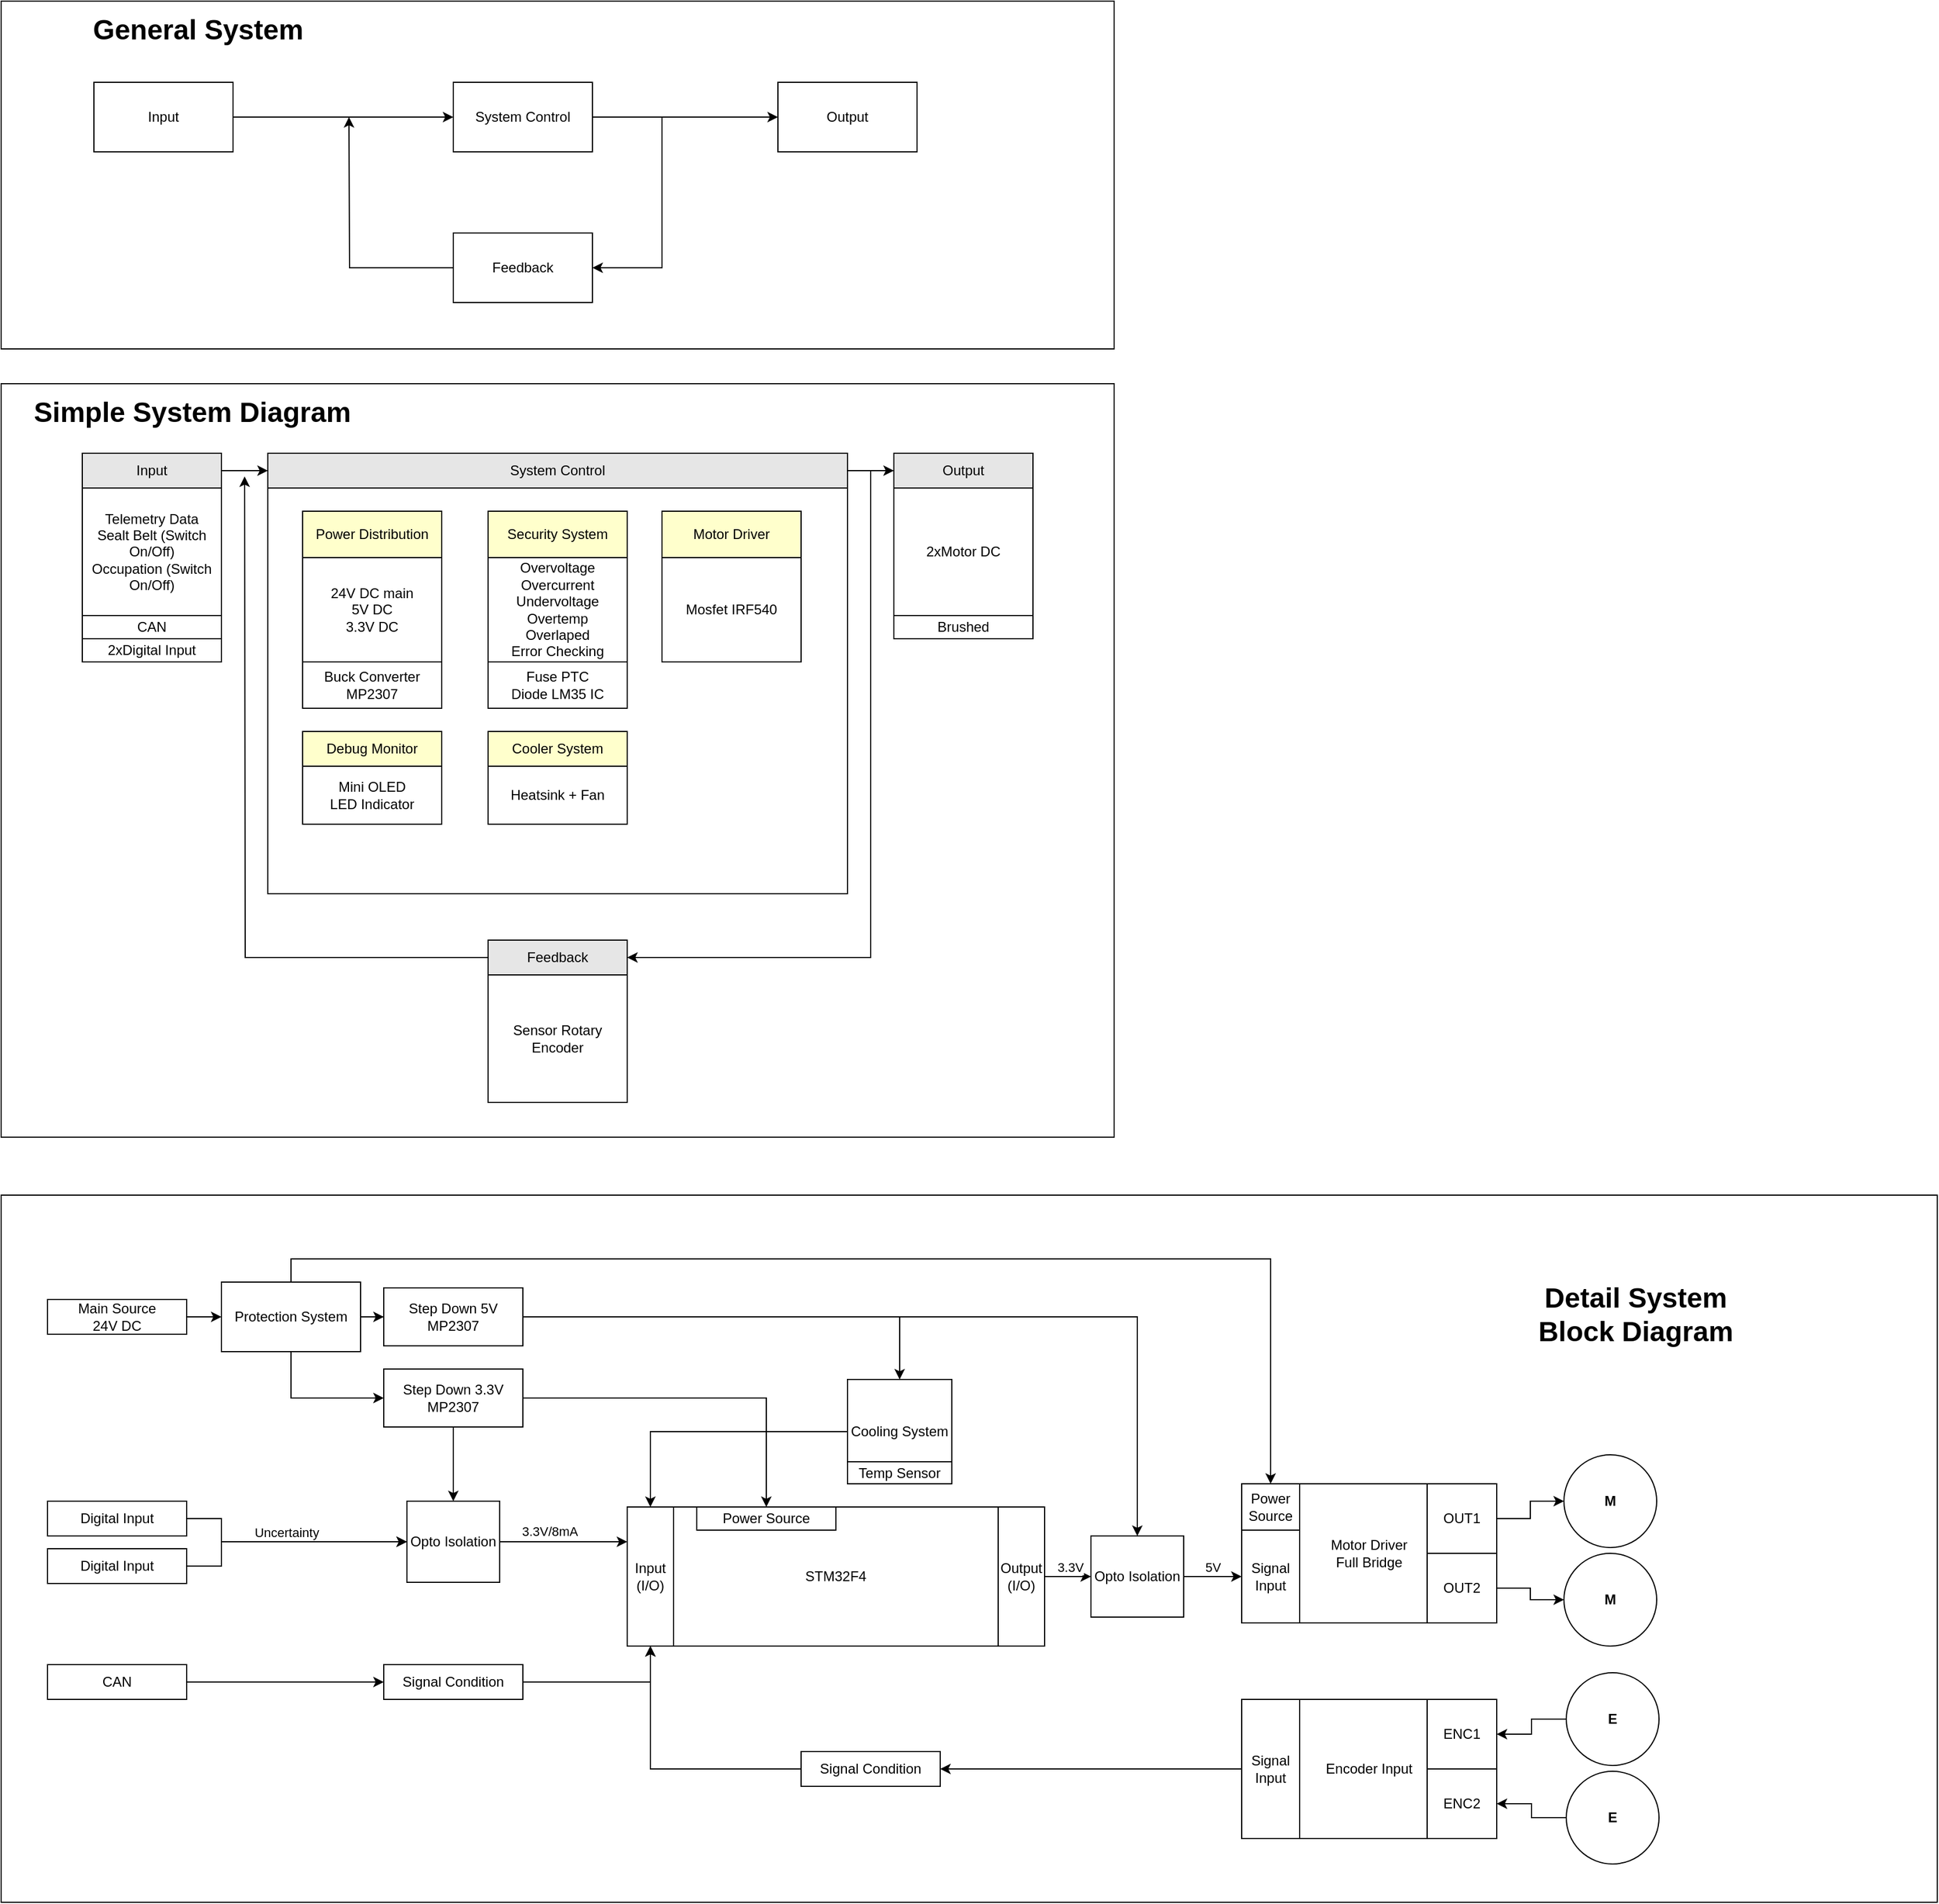 <mxfile version="27.2.0">
  <diagram name="Page-1" id="41Ni5jZukup1uCENaV6l">
    <mxGraphModel dx="1234" dy="570" grid="1" gridSize="10" guides="1" tooltips="1" connect="1" arrows="1" fold="1" page="1" pageScale="1" pageWidth="850" pageHeight="1100" math="0" shadow="0">
      <root>
        <mxCell id="0" />
        <mxCell id="1" parent="0" />
        <mxCell id="dQ-UanCfNuNo6SUK2G3S-51" value="" style="rounded=0;whiteSpace=wrap;html=1;movable=1;resizable=1;rotatable=1;deletable=1;editable=1;locked=0;connectable=1;" vertex="1" parent="1">
          <mxGeometry y="1030" width="1670" height="610" as="geometry" />
        </mxCell>
        <mxCell id="dQ-UanCfNuNo6SUK2G3S-48" value="" style="rounded=0;whiteSpace=wrap;html=1;" vertex="1" parent="1">
          <mxGeometry width="960" height="300" as="geometry" />
        </mxCell>
        <mxCell id="dQ-UanCfNuNo6SUK2G3S-47" value="" style="rounded=0;whiteSpace=wrap;html=1;" vertex="1" parent="1">
          <mxGeometry y="330" width="960" height="650" as="geometry" />
        </mxCell>
        <mxCell id="dQ-UanCfNuNo6SUK2G3S-27" value="" style="rounded=0;whiteSpace=wrap;html=1;" vertex="1" parent="1">
          <mxGeometry x="230" y="420" width="500" height="350" as="geometry" />
        </mxCell>
        <mxCell id="dQ-UanCfNuNo6SUK2G3S-7" value="" style="edgeStyle=orthogonalEdgeStyle;rounded=0;orthogonalLoop=1;jettySize=auto;html=1;" edge="1" parent="1" source="dQ-UanCfNuNo6SUK2G3S-1" target="dQ-UanCfNuNo6SUK2G3S-2">
          <mxGeometry relative="1" as="geometry" />
        </mxCell>
        <mxCell id="dQ-UanCfNuNo6SUK2G3S-1" value="Input" style="rounded=0;whiteSpace=wrap;html=1;" vertex="1" parent="1">
          <mxGeometry x="80" y="70" width="120" height="60" as="geometry" />
        </mxCell>
        <mxCell id="dQ-UanCfNuNo6SUK2G3S-8" value="" style="edgeStyle=orthogonalEdgeStyle;rounded=0;orthogonalLoop=1;jettySize=auto;html=1;" edge="1" parent="1" source="dQ-UanCfNuNo6SUK2G3S-2" target="dQ-UanCfNuNo6SUK2G3S-4">
          <mxGeometry relative="1" as="geometry" />
        </mxCell>
        <mxCell id="dQ-UanCfNuNo6SUK2G3S-9" style="edgeStyle=orthogonalEdgeStyle;rounded=0;orthogonalLoop=1;jettySize=auto;html=1;entryX=1;entryY=0.5;entryDx=0;entryDy=0;" edge="1" parent="1" source="dQ-UanCfNuNo6SUK2G3S-2" target="dQ-UanCfNuNo6SUK2G3S-3">
          <mxGeometry relative="1" as="geometry">
            <Array as="points">
              <mxPoint x="570" y="100" />
              <mxPoint x="570" y="230" />
            </Array>
          </mxGeometry>
        </mxCell>
        <mxCell id="dQ-UanCfNuNo6SUK2G3S-2" value="System Control" style="rounded=0;whiteSpace=wrap;html=1;" vertex="1" parent="1">
          <mxGeometry x="390" y="70" width="120" height="60" as="geometry" />
        </mxCell>
        <mxCell id="dQ-UanCfNuNo6SUK2G3S-10" style="edgeStyle=orthogonalEdgeStyle;rounded=0;orthogonalLoop=1;jettySize=auto;html=1;" edge="1" parent="1" source="dQ-UanCfNuNo6SUK2G3S-3">
          <mxGeometry relative="1" as="geometry">
            <mxPoint x="300" y="100" as="targetPoint" />
          </mxGeometry>
        </mxCell>
        <mxCell id="dQ-UanCfNuNo6SUK2G3S-3" value="Feedback" style="rounded=0;whiteSpace=wrap;html=1;" vertex="1" parent="1">
          <mxGeometry x="390" y="200" width="120" height="60" as="geometry" />
        </mxCell>
        <mxCell id="dQ-UanCfNuNo6SUK2G3S-4" value="Output" style="rounded=0;whiteSpace=wrap;html=1;" vertex="1" parent="1">
          <mxGeometry x="670" y="70" width="120" height="60" as="geometry" />
        </mxCell>
        <mxCell id="dQ-UanCfNuNo6SUK2G3S-41" style="edgeStyle=orthogonalEdgeStyle;rounded=0;orthogonalLoop=1;jettySize=auto;html=1;entryX=0;entryY=0.5;entryDx=0;entryDy=0;" edge="1" parent="1" source="dQ-UanCfNuNo6SUK2G3S-11" target="dQ-UanCfNuNo6SUK2G3S-17">
          <mxGeometry relative="1" as="geometry" />
        </mxCell>
        <mxCell id="dQ-UanCfNuNo6SUK2G3S-11" value="Input" style="rounded=0;whiteSpace=wrap;html=1;fillColor=#E6E6E6;" vertex="1" parent="1">
          <mxGeometry x="70" y="390" width="120" height="30" as="geometry" />
        </mxCell>
        <mxCell id="dQ-UanCfNuNo6SUK2G3S-12" value="Telemetry Data&lt;div&gt;&lt;div&gt;Sealt Belt (Switch On/Off)&lt;/div&gt;&lt;div&gt;Occupation (Switch On/Off)&lt;/div&gt;&lt;/div&gt;" style="rounded=0;whiteSpace=wrap;html=1;" vertex="1" parent="1">
          <mxGeometry x="70" y="420" width="120" height="110" as="geometry" />
        </mxCell>
        <mxCell id="dQ-UanCfNuNo6SUK2G3S-16" value="CAN" style="rounded=0;whiteSpace=wrap;html=1;" vertex="1" parent="1">
          <mxGeometry x="70" y="530" width="120" height="20" as="geometry" />
        </mxCell>
        <mxCell id="dQ-UanCfNuNo6SUK2G3S-42" style="edgeStyle=orthogonalEdgeStyle;rounded=0;orthogonalLoop=1;jettySize=auto;html=1;entryX=0;entryY=0.5;entryDx=0;entryDy=0;" edge="1" parent="1" source="dQ-UanCfNuNo6SUK2G3S-17" target="dQ-UanCfNuNo6SUK2G3S-33">
          <mxGeometry relative="1" as="geometry" />
        </mxCell>
        <mxCell id="dQ-UanCfNuNo6SUK2G3S-43" style="edgeStyle=orthogonalEdgeStyle;rounded=0;orthogonalLoop=1;jettySize=auto;html=1;entryX=1;entryY=0.5;entryDx=0;entryDy=0;" edge="1" parent="1" source="dQ-UanCfNuNo6SUK2G3S-17" target="dQ-UanCfNuNo6SUK2G3S-37">
          <mxGeometry relative="1" as="geometry">
            <Array as="points">
              <mxPoint x="750" y="405" />
              <mxPoint x="750" y="825" />
            </Array>
          </mxGeometry>
        </mxCell>
        <mxCell id="dQ-UanCfNuNo6SUK2G3S-17" value="System Control" style="rounded=0;whiteSpace=wrap;html=1;fillColor=#E6E6E6;" vertex="1" parent="1">
          <mxGeometry x="230" y="390" width="500" height="30" as="geometry" />
        </mxCell>
        <mxCell id="dQ-UanCfNuNo6SUK2G3S-19" value="Security System" style="rounded=0;whiteSpace=wrap;html=1;fillColor=#FFFFCC;" vertex="1" parent="1">
          <mxGeometry x="420" y="440" width="120" height="40" as="geometry" />
        </mxCell>
        <mxCell id="dQ-UanCfNuNo6SUK2G3S-22" value="Power Distribution" style="rounded=0;whiteSpace=wrap;html=1;fillColor=#FFFFCC;" vertex="1" parent="1">
          <mxGeometry x="260" y="440" width="120" height="40" as="geometry" />
        </mxCell>
        <mxCell id="dQ-UanCfNuNo6SUK2G3S-23" value="Motor Driver" style="rounded=0;whiteSpace=wrap;html=1;fillColor=#FFFFCC;" vertex="1" parent="1">
          <mxGeometry x="570" y="440" width="120" height="40" as="geometry" />
        </mxCell>
        <mxCell id="dQ-UanCfNuNo6SUK2G3S-24" value="Overvoltage&lt;div&gt;Overcurrent&lt;/div&gt;&lt;div&gt;Undervoltage&lt;/div&gt;&lt;div&gt;Overtemp&lt;/div&gt;&lt;div&gt;Overlaped&lt;/div&gt;&lt;div&gt;Error Checking&lt;/div&gt;" style="rounded=0;whiteSpace=wrap;html=1;" vertex="1" parent="1">
          <mxGeometry x="420" y="480" width="120" height="90" as="geometry" />
        </mxCell>
        <mxCell id="dQ-UanCfNuNo6SUK2G3S-25" value="24V DC main&lt;div&gt;5V DC&lt;/div&gt;&lt;div&gt;3.3V DC&lt;/div&gt;" style="rounded=0;whiteSpace=wrap;html=1;" vertex="1" parent="1">
          <mxGeometry x="260" y="480" width="120" height="90" as="geometry" />
        </mxCell>
        <mxCell id="dQ-UanCfNuNo6SUK2G3S-26" value="Mosfet IRF540" style="rounded=0;whiteSpace=wrap;html=1;" vertex="1" parent="1">
          <mxGeometry x="570" y="480" width="120" height="90" as="geometry" />
        </mxCell>
        <mxCell id="dQ-UanCfNuNo6SUK2G3S-28" value="Buck Converter&lt;div&gt;MP2307&lt;/div&gt;" style="rounded=0;whiteSpace=wrap;html=1;" vertex="1" parent="1">
          <mxGeometry x="260" y="570" width="120" height="40" as="geometry" />
        </mxCell>
        <mxCell id="dQ-UanCfNuNo6SUK2G3S-29" value="Fuse PTC Diode&amp;nbsp;LM35 IC" style="rounded=0;whiteSpace=wrap;html=1;" vertex="1" parent="1">
          <mxGeometry x="420" y="570" width="120" height="40" as="geometry" />
        </mxCell>
        <mxCell id="dQ-UanCfNuNo6SUK2G3S-30" value="2xDigital Input" style="rounded=0;whiteSpace=wrap;html=1;" vertex="1" parent="1">
          <mxGeometry x="70" y="550" width="120" height="20" as="geometry" />
        </mxCell>
        <mxCell id="dQ-UanCfNuNo6SUK2G3S-31" value="Debug Monitor" style="rounded=0;whiteSpace=wrap;html=1;fillColor=#FFFFCC;" vertex="1" parent="1">
          <mxGeometry x="260" y="630" width="120" height="30" as="geometry" />
        </mxCell>
        <mxCell id="dQ-UanCfNuNo6SUK2G3S-32" value="Mini OLED&lt;div&gt;LED Indicator&lt;/div&gt;" style="rounded=0;whiteSpace=wrap;html=1;" vertex="1" parent="1">
          <mxGeometry x="260" y="660" width="120" height="50" as="geometry" />
        </mxCell>
        <mxCell id="dQ-UanCfNuNo6SUK2G3S-33" value="Output" style="rounded=0;whiteSpace=wrap;html=1;fillColor=#E6E6E6;" vertex="1" parent="1">
          <mxGeometry x="770" y="390" width="120" height="30" as="geometry" />
        </mxCell>
        <mxCell id="dQ-UanCfNuNo6SUK2G3S-34" value="2xMotor DC" style="rounded=0;whiteSpace=wrap;html=1;" vertex="1" parent="1">
          <mxGeometry x="770" y="420" width="120" height="110" as="geometry" />
        </mxCell>
        <mxCell id="dQ-UanCfNuNo6SUK2G3S-35" value="Brushed" style="rounded=0;whiteSpace=wrap;html=1;" vertex="1" parent="1">
          <mxGeometry x="770" y="530" width="120" height="20" as="geometry" />
        </mxCell>
        <mxCell id="dQ-UanCfNuNo6SUK2G3S-44" style="edgeStyle=orthogonalEdgeStyle;rounded=0;orthogonalLoop=1;jettySize=auto;html=1;" edge="1" parent="1" source="dQ-UanCfNuNo6SUK2G3S-37">
          <mxGeometry relative="1" as="geometry">
            <mxPoint x="210" y="410" as="targetPoint" />
          </mxGeometry>
        </mxCell>
        <mxCell id="dQ-UanCfNuNo6SUK2G3S-37" value="Feedback" style="rounded=0;whiteSpace=wrap;html=1;fillColor=#E6E6E6;" vertex="1" parent="1">
          <mxGeometry x="420" y="810" width="120" height="30" as="geometry" />
        </mxCell>
        <mxCell id="dQ-UanCfNuNo6SUK2G3S-38" value="Sensor Rotary Encoder" style="rounded=0;whiteSpace=wrap;html=1;" vertex="1" parent="1">
          <mxGeometry x="420" y="840" width="120" height="110" as="geometry" />
        </mxCell>
        <mxCell id="dQ-UanCfNuNo6SUK2G3S-45" value="Cooler System" style="rounded=0;whiteSpace=wrap;html=1;fillColor=#FFFFCC;" vertex="1" parent="1">
          <mxGeometry x="420" y="630" width="120" height="30" as="geometry" />
        </mxCell>
        <mxCell id="dQ-UanCfNuNo6SUK2G3S-46" value="Heatsink + Fan" style="rounded=0;whiteSpace=wrap;html=1;" vertex="1" parent="1">
          <mxGeometry x="420" y="660" width="120" height="50" as="geometry" />
        </mxCell>
        <mxCell id="dQ-UanCfNuNo6SUK2G3S-49" value="&lt;font style=&quot;font-size: 24px;&quot;&gt;General System&lt;/font&gt;" style="text;html=1;align=center;verticalAlign=middle;whiteSpace=wrap;rounded=0;fontStyle=1" vertex="1" parent="1">
          <mxGeometry x="30" y="10" width="280" height="30" as="geometry" />
        </mxCell>
        <mxCell id="dQ-UanCfNuNo6SUK2G3S-50" value="&lt;font style=&quot;font-size: 24px;&quot;&gt;Simple System Diagram&lt;/font&gt;" style="text;html=1;align=center;verticalAlign=middle;whiteSpace=wrap;rounded=0;fontStyle=1" vertex="1" parent="1">
          <mxGeometry x="10" y="340" width="310" height="30" as="geometry" />
        </mxCell>
        <mxCell id="dQ-UanCfNuNo6SUK2G3S-52" value="&lt;font style=&quot;font-size: 24px;&quot;&gt;Detail System Block Diagram&lt;/font&gt;" style="text;html=1;align=center;verticalAlign=middle;whiteSpace=wrap;rounded=0;fontStyle=1" vertex="1" parent="1">
          <mxGeometry x="1310" y="1100" width="200" height="65" as="geometry" />
        </mxCell>
        <mxCell id="dQ-UanCfNuNo6SUK2G3S-58" style="edgeStyle=orthogonalEdgeStyle;rounded=0;orthogonalLoop=1;jettySize=auto;html=1;entryX=0;entryY=0.5;entryDx=0;entryDy=0;" edge="1" parent="1" source="dQ-UanCfNuNo6SUK2G3S-53" target="dQ-UanCfNuNo6SUK2G3S-56">
          <mxGeometry relative="1" as="geometry">
            <Array as="points">
              <mxPoint x="190" y="1309" />
              <mxPoint x="190" y="1329" />
            </Array>
          </mxGeometry>
        </mxCell>
        <mxCell id="dQ-UanCfNuNo6SUK2G3S-53" value="Digital Input" style="rounded=0;whiteSpace=wrap;html=1;" vertex="1" parent="1">
          <mxGeometry x="40" y="1294" width="120" height="30" as="geometry" />
        </mxCell>
        <mxCell id="dQ-UanCfNuNo6SUK2G3S-59" style="edgeStyle=orthogonalEdgeStyle;rounded=0;orthogonalLoop=1;jettySize=auto;html=1;entryX=0;entryY=0.5;entryDx=0;entryDy=0;" edge="1" parent="1" source="dQ-UanCfNuNo6SUK2G3S-54" target="dQ-UanCfNuNo6SUK2G3S-56">
          <mxGeometry relative="1" as="geometry">
            <Array as="points">
              <mxPoint x="190" y="1350" />
              <mxPoint x="190" y="1329" />
            </Array>
          </mxGeometry>
        </mxCell>
        <mxCell id="dQ-UanCfNuNo6SUK2G3S-73" value="Uncertainty" style="edgeLabel;html=1;align=center;verticalAlign=middle;resizable=0;points=[];" vertex="1" connectable="0" parent="dQ-UanCfNuNo6SUK2G3S-59">
          <mxGeometry x="0.598" y="-1" relative="1" as="geometry">
            <mxPoint x="-62" y="-9" as="offset" />
          </mxGeometry>
        </mxCell>
        <mxCell id="dQ-UanCfNuNo6SUK2G3S-54" value="Digital Input" style="rounded=0;whiteSpace=wrap;html=1;" vertex="1" parent="1">
          <mxGeometry x="40" y="1335" width="120" height="30" as="geometry" />
        </mxCell>
        <mxCell id="dQ-UanCfNuNo6SUK2G3S-66" style="edgeStyle=orthogonalEdgeStyle;rounded=0;orthogonalLoop=1;jettySize=auto;html=1;" edge="1" parent="1" source="dQ-UanCfNuNo6SUK2G3S-152" target="dQ-UanCfNuNo6SUK2G3S-63">
          <mxGeometry relative="1" as="geometry" />
        </mxCell>
        <mxCell id="dQ-UanCfNuNo6SUK2G3S-55" value="CAN" style="rounded=0;whiteSpace=wrap;html=1;" vertex="1" parent="1">
          <mxGeometry x="40" y="1435" width="120" height="30" as="geometry" />
        </mxCell>
        <mxCell id="dQ-UanCfNuNo6SUK2G3S-65" style="edgeStyle=orthogonalEdgeStyle;rounded=0;orthogonalLoop=1;jettySize=auto;html=1;entryX=0;entryY=0.25;entryDx=0;entryDy=0;" edge="1" parent="1" source="dQ-UanCfNuNo6SUK2G3S-56" target="dQ-UanCfNuNo6SUK2G3S-63">
          <mxGeometry relative="1" as="geometry" />
        </mxCell>
        <mxCell id="dQ-UanCfNuNo6SUK2G3S-71" value="3.3V/8mA" style="edgeLabel;html=1;align=center;verticalAlign=middle;resizable=0;points=[];" vertex="1" connectable="0" parent="dQ-UanCfNuNo6SUK2G3S-65">
          <mxGeometry x="-0.229" y="-1" relative="1" as="geometry">
            <mxPoint y="-10" as="offset" />
          </mxGeometry>
        </mxCell>
        <mxCell id="dQ-UanCfNuNo6SUK2G3S-56" value="Opto Isolation" style="rounded=0;whiteSpace=wrap;html=1;" vertex="1" parent="1">
          <mxGeometry x="350" y="1294" width="80" height="70" as="geometry" />
        </mxCell>
        <mxCell id="dQ-UanCfNuNo6SUK2G3S-76" style="edgeStyle=orthogonalEdgeStyle;rounded=0;orthogonalLoop=1;jettySize=auto;html=1;" edge="1" parent="1" source="dQ-UanCfNuNo6SUK2G3S-104" target="dQ-UanCfNuNo6SUK2G3S-69">
          <mxGeometry relative="1" as="geometry" />
        </mxCell>
        <mxCell id="dQ-UanCfNuNo6SUK2G3S-68" value="Main Source&lt;div&gt;24V DC&lt;/div&gt;" style="rounded=0;whiteSpace=wrap;html=1;" vertex="1" parent="1">
          <mxGeometry x="40" y="1120" width="120" height="30" as="geometry" />
        </mxCell>
        <mxCell id="dQ-UanCfNuNo6SUK2G3S-85" style="edgeStyle=orthogonalEdgeStyle;rounded=0;orthogonalLoop=1;jettySize=auto;html=1;entryX=0.5;entryY=0;entryDx=0;entryDy=0;" edge="1" parent="1" source="dQ-UanCfNuNo6SUK2G3S-69" target="dQ-UanCfNuNo6SUK2G3S-79">
          <mxGeometry relative="1" as="geometry" />
        </mxCell>
        <mxCell id="dQ-UanCfNuNo6SUK2G3S-148" style="edgeStyle=orthogonalEdgeStyle;rounded=0;orthogonalLoop=1;jettySize=auto;html=1;entryX=0.5;entryY=0;entryDx=0;entryDy=0;" edge="1" parent="1" source="dQ-UanCfNuNo6SUK2G3S-69" target="dQ-UanCfNuNo6SUK2G3S-146">
          <mxGeometry relative="1" as="geometry" />
        </mxCell>
        <mxCell id="dQ-UanCfNuNo6SUK2G3S-69" value="Step Down 5V&lt;div&gt;MP2307&lt;/div&gt;" style="rounded=0;whiteSpace=wrap;html=1;" vertex="1" parent="1">
          <mxGeometry x="330" y="1110" width="120" height="50" as="geometry" />
        </mxCell>
        <mxCell id="dQ-UanCfNuNo6SUK2G3S-74" style="edgeStyle=orthogonalEdgeStyle;rounded=0;orthogonalLoop=1;jettySize=auto;html=1;" edge="1" parent="1" source="dQ-UanCfNuNo6SUK2G3S-70" target="dQ-UanCfNuNo6SUK2G3S-56">
          <mxGeometry relative="1" as="geometry" />
        </mxCell>
        <mxCell id="dQ-UanCfNuNo6SUK2G3S-145" style="edgeStyle=orthogonalEdgeStyle;rounded=0;orthogonalLoop=1;jettySize=auto;html=1;entryX=0.5;entryY=0;entryDx=0;entryDy=0;" edge="1" parent="1" source="dQ-UanCfNuNo6SUK2G3S-70" target="dQ-UanCfNuNo6SUK2G3S-67">
          <mxGeometry relative="1" as="geometry" />
        </mxCell>
        <mxCell id="dQ-UanCfNuNo6SUK2G3S-70" value="Step Down 3.3V&lt;div&gt;MP2307&lt;/div&gt;" style="rounded=0;whiteSpace=wrap;html=1;" vertex="1" parent="1">
          <mxGeometry x="330" y="1180" width="120" height="50" as="geometry" />
        </mxCell>
        <mxCell id="dQ-UanCfNuNo6SUK2G3S-75" value="" style="group" vertex="1" connectable="0" parent="1">
          <mxGeometry x="540" y="1299" width="360" height="120" as="geometry" />
        </mxCell>
        <mxCell id="dQ-UanCfNuNo6SUK2G3S-60" value="STM32F4" style="rounded=0;whiteSpace=wrap;html=1;" vertex="1" parent="dQ-UanCfNuNo6SUK2G3S-75">
          <mxGeometry width="360" height="120" as="geometry" />
        </mxCell>
        <mxCell id="dQ-UanCfNuNo6SUK2G3S-63" value="Input (I/O)" style="rounded=0;whiteSpace=wrap;html=1;" vertex="1" parent="dQ-UanCfNuNo6SUK2G3S-75">
          <mxGeometry width="40" height="120" as="geometry" />
        </mxCell>
        <mxCell id="dQ-UanCfNuNo6SUK2G3S-64" value="Output (I/O)" style="rounded=0;whiteSpace=wrap;html=1;" vertex="1" parent="dQ-UanCfNuNo6SUK2G3S-75">
          <mxGeometry x="320" width="40" height="120" as="geometry" />
        </mxCell>
        <mxCell id="dQ-UanCfNuNo6SUK2G3S-67" value="Power Source" style="rounded=0;whiteSpace=wrap;html=1;" vertex="1" parent="dQ-UanCfNuNo6SUK2G3S-75">
          <mxGeometry x="60" width="120" height="20" as="geometry" />
        </mxCell>
        <mxCell id="dQ-UanCfNuNo6SUK2G3S-82" value="" style="edgeStyle=orthogonalEdgeStyle;rounded=0;orthogonalLoop=1;jettySize=auto;html=1;entryX=0;entryY=0.5;entryDx=0;entryDy=0;" edge="1" parent="1" source="dQ-UanCfNuNo6SUK2G3S-79" target="dQ-UanCfNuNo6SUK2G3S-88">
          <mxGeometry relative="1" as="geometry" />
        </mxCell>
        <mxCell id="dQ-UanCfNuNo6SUK2G3S-83" value="5V" style="edgeLabel;html=1;align=center;verticalAlign=middle;resizable=0;points=[];" vertex="1" connectable="0" parent="dQ-UanCfNuNo6SUK2G3S-82">
          <mxGeometry x="-0.025" y="-1" relative="1" as="geometry">
            <mxPoint y="-9" as="offset" />
          </mxGeometry>
        </mxCell>
        <mxCell id="dQ-UanCfNuNo6SUK2G3S-79" value="Opto Isolation" style="rounded=0;whiteSpace=wrap;html=1;" vertex="1" parent="1">
          <mxGeometry x="940" y="1324" width="80" height="70" as="geometry" />
        </mxCell>
        <mxCell id="dQ-UanCfNuNo6SUK2G3S-81" value="" style="edgeStyle=orthogonalEdgeStyle;rounded=0;orthogonalLoop=1;jettySize=auto;html=1;" edge="1" parent="1" source="dQ-UanCfNuNo6SUK2G3S-64" target="dQ-UanCfNuNo6SUK2G3S-79">
          <mxGeometry relative="1" as="geometry" />
        </mxCell>
        <mxCell id="dQ-UanCfNuNo6SUK2G3S-84" value="3.3V" style="edgeLabel;html=1;align=center;verticalAlign=middle;resizable=0;points=[];" vertex="1" connectable="0" parent="dQ-UanCfNuNo6SUK2G3S-81">
          <mxGeometry x="0.067" y="3" relative="1" as="geometry">
            <mxPoint y="-5" as="offset" />
          </mxGeometry>
        </mxCell>
        <mxCell id="dQ-UanCfNuNo6SUK2G3S-90" value="" style="group" vertex="1" connectable="0" parent="1">
          <mxGeometry x="1070" y="1279" width="220" height="120" as="geometry" />
        </mxCell>
        <mxCell id="dQ-UanCfNuNo6SUK2G3S-78" value="Motor Driver&lt;div&gt;Full Bridge&lt;/div&gt;" style="rounded=0;whiteSpace=wrap;html=1;" vertex="1" parent="dQ-UanCfNuNo6SUK2G3S-90">
          <mxGeometry width="220" height="120" as="geometry" />
        </mxCell>
        <mxCell id="dQ-UanCfNuNo6SUK2G3S-86" value="OUT1" style="whiteSpace=wrap;html=1;aspect=fixed;" vertex="1" parent="dQ-UanCfNuNo6SUK2G3S-90">
          <mxGeometry x="160" width="60" height="60" as="geometry" />
        </mxCell>
        <mxCell id="dQ-UanCfNuNo6SUK2G3S-87" value="OUT2" style="whiteSpace=wrap;html=1;aspect=fixed;" vertex="1" parent="dQ-UanCfNuNo6SUK2G3S-90">
          <mxGeometry x="160" y="60" width="60" height="60" as="geometry" />
        </mxCell>
        <mxCell id="dQ-UanCfNuNo6SUK2G3S-88" value="Signal Input" style="rounded=0;whiteSpace=wrap;html=1;" vertex="1" parent="dQ-UanCfNuNo6SUK2G3S-90">
          <mxGeometry y="40" width="50" height="80" as="geometry" />
        </mxCell>
        <mxCell id="dQ-UanCfNuNo6SUK2G3S-89" value="Power Source" style="rounded=0;whiteSpace=wrap;html=1;" vertex="1" parent="dQ-UanCfNuNo6SUK2G3S-90">
          <mxGeometry width="50" height="40" as="geometry" />
        </mxCell>
        <mxCell id="dQ-UanCfNuNo6SUK2G3S-103" value="" style="edgeStyle=orthogonalEdgeStyle;rounded=0;orthogonalLoop=1;jettySize=auto;html=1;" edge="1" parent="1" source="dQ-UanCfNuNo6SUK2G3S-68" target="dQ-UanCfNuNo6SUK2G3S-104">
          <mxGeometry relative="1" as="geometry">
            <mxPoint x="160" y="1135" as="sourcePoint" />
            <mxPoint x="330" y="1135" as="targetPoint" />
          </mxGeometry>
        </mxCell>
        <mxCell id="dQ-UanCfNuNo6SUK2G3S-105" style="edgeStyle=orthogonalEdgeStyle;rounded=0;orthogonalLoop=1;jettySize=auto;html=1;exitX=0.5;exitY=1;exitDx=0;exitDy=0;entryX=0;entryY=0.5;entryDx=0;entryDy=0;" edge="1" parent="1" source="dQ-UanCfNuNo6SUK2G3S-104" target="dQ-UanCfNuNo6SUK2G3S-70">
          <mxGeometry relative="1" as="geometry" />
        </mxCell>
        <mxCell id="dQ-UanCfNuNo6SUK2G3S-106" style="edgeStyle=orthogonalEdgeStyle;rounded=0;orthogonalLoop=1;jettySize=auto;html=1;exitX=0.5;exitY=0;exitDx=0;exitDy=0;" edge="1" parent="1" source="dQ-UanCfNuNo6SUK2G3S-104" target="dQ-UanCfNuNo6SUK2G3S-89">
          <mxGeometry relative="1" as="geometry" />
        </mxCell>
        <mxCell id="dQ-UanCfNuNo6SUK2G3S-104" value="Protection System" style="rounded=0;whiteSpace=wrap;html=1;" vertex="1" parent="1">
          <mxGeometry x="190" y="1105" width="120" height="60" as="geometry" />
        </mxCell>
        <mxCell id="dQ-UanCfNuNo6SUK2G3S-118" style="edgeStyle=orthogonalEdgeStyle;rounded=0;orthogonalLoop=1;jettySize=auto;html=1;exitX=0;exitY=0.5;exitDx=0;exitDy=0;" edge="1" parent="1" source="dQ-UanCfNuNo6SUK2G3S-107" target="dQ-UanCfNuNo6SUK2G3S-63">
          <mxGeometry relative="1" as="geometry" />
        </mxCell>
        <mxCell id="dQ-UanCfNuNo6SUK2G3S-107" value="Signal Condition" style="rounded=0;whiteSpace=wrap;html=1;" vertex="1" parent="1">
          <mxGeometry x="690" y="1510" width="120" height="30" as="geometry" />
        </mxCell>
        <mxCell id="dQ-UanCfNuNo6SUK2G3S-122" value="" style="group" vertex="1" connectable="0" parent="1">
          <mxGeometry x="1070" y="1465" width="220" height="120" as="geometry" />
        </mxCell>
        <mxCell id="dQ-UanCfNuNo6SUK2G3S-123" value="Encoder Input" style="rounded=0;whiteSpace=wrap;html=1;" vertex="1" parent="dQ-UanCfNuNo6SUK2G3S-122">
          <mxGeometry width="220" height="120" as="geometry" />
        </mxCell>
        <mxCell id="dQ-UanCfNuNo6SUK2G3S-124" value="ENC1" style="whiteSpace=wrap;html=1;aspect=fixed;" vertex="1" parent="dQ-UanCfNuNo6SUK2G3S-122">
          <mxGeometry x="160" width="60" height="60" as="geometry" />
        </mxCell>
        <mxCell id="dQ-UanCfNuNo6SUK2G3S-125" value="ENC2" style="whiteSpace=wrap;html=1;aspect=fixed;" vertex="1" parent="dQ-UanCfNuNo6SUK2G3S-122">
          <mxGeometry x="160" y="60" width="60" height="60" as="geometry" />
        </mxCell>
        <mxCell id="dQ-UanCfNuNo6SUK2G3S-126" value="Signal Input" style="rounded=0;whiteSpace=wrap;html=1;" vertex="1" parent="dQ-UanCfNuNo6SUK2G3S-122">
          <mxGeometry width="50" height="120" as="geometry" />
        </mxCell>
        <mxCell id="dQ-UanCfNuNo6SUK2G3S-131" style="edgeStyle=orthogonalEdgeStyle;rounded=0;orthogonalLoop=1;jettySize=auto;html=1;exitX=0;exitY=0.5;exitDx=0;exitDy=0;" edge="1" parent="1" source="dQ-UanCfNuNo6SUK2G3S-126" target="dQ-UanCfNuNo6SUK2G3S-107">
          <mxGeometry relative="1" as="geometry" />
        </mxCell>
        <mxCell id="dQ-UanCfNuNo6SUK2G3S-132" value="M" style="ellipse;whiteSpace=wrap;html=1;aspect=fixed;fontStyle=1" vertex="1" parent="1">
          <mxGeometry x="1348" y="1254" width="80" height="80" as="geometry" />
        </mxCell>
        <mxCell id="dQ-UanCfNuNo6SUK2G3S-135" value="M" style="ellipse;whiteSpace=wrap;html=1;aspect=fixed;fontStyle=1" vertex="1" parent="1">
          <mxGeometry x="1348" y="1339" width="80" height="80" as="geometry" />
        </mxCell>
        <mxCell id="dQ-UanCfNuNo6SUK2G3S-138" style="edgeStyle=orthogonalEdgeStyle;rounded=0;orthogonalLoop=1;jettySize=auto;html=1;entryX=1;entryY=0.5;entryDx=0;entryDy=0;" edge="1" parent="1" source="dQ-UanCfNuNo6SUK2G3S-136" target="dQ-UanCfNuNo6SUK2G3S-124">
          <mxGeometry relative="1" as="geometry" />
        </mxCell>
        <mxCell id="dQ-UanCfNuNo6SUK2G3S-136" value="E" style="ellipse;whiteSpace=wrap;html=1;aspect=fixed;fontStyle=1" vertex="1" parent="1">
          <mxGeometry x="1350" y="1442" width="80" height="80" as="geometry" />
        </mxCell>
        <mxCell id="dQ-UanCfNuNo6SUK2G3S-139" style="edgeStyle=orthogonalEdgeStyle;rounded=0;orthogonalLoop=1;jettySize=auto;html=1;exitX=0;exitY=0.5;exitDx=0;exitDy=0;entryX=1;entryY=0.5;entryDx=0;entryDy=0;" edge="1" parent="1" source="dQ-UanCfNuNo6SUK2G3S-137" target="dQ-UanCfNuNo6SUK2G3S-125">
          <mxGeometry relative="1" as="geometry" />
        </mxCell>
        <mxCell id="dQ-UanCfNuNo6SUK2G3S-137" value="E" style="ellipse;whiteSpace=wrap;html=1;aspect=fixed;fontStyle=1" vertex="1" parent="1">
          <mxGeometry x="1350" y="1527" width="80" height="80" as="geometry" />
        </mxCell>
        <mxCell id="dQ-UanCfNuNo6SUK2G3S-142" style="edgeStyle=orthogonalEdgeStyle;rounded=0;orthogonalLoop=1;jettySize=auto;html=1;" edge="1" parent="1" source="dQ-UanCfNuNo6SUK2G3S-86" target="dQ-UanCfNuNo6SUK2G3S-132">
          <mxGeometry relative="1" as="geometry" />
        </mxCell>
        <mxCell id="dQ-UanCfNuNo6SUK2G3S-143" style="edgeStyle=orthogonalEdgeStyle;rounded=0;orthogonalLoop=1;jettySize=auto;html=1;" edge="1" parent="1" source="dQ-UanCfNuNo6SUK2G3S-87" target="dQ-UanCfNuNo6SUK2G3S-135">
          <mxGeometry relative="1" as="geometry">
            <mxPoint x="1530" y="1369" as="targetPoint" />
          </mxGeometry>
        </mxCell>
        <mxCell id="dQ-UanCfNuNo6SUK2G3S-150" value="" style="group" vertex="1" connectable="0" parent="1">
          <mxGeometry x="730" y="1189" width="90" height="90" as="geometry" />
        </mxCell>
        <mxCell id="dQ-UanCfNuNo6SUK2G3S-146" value="Cooling System" style="whiteSpace=wrap;html=1;aspect=fixed;" vertex="1" parent="dQ-UanCfNuNo6SUK2G3S-150">
          <mxGeometry width="90" height="90" as="geometry" />
        </mxCell>
        <mxCell id="dQ-UanCfNuNo6SUK2G3S-149" value="Temp Sensor" style="rounded=0;whiteSpace=wrap;html=1;" vertex="1" parent="dQ-UanCfNuNo6SUK2G3S-150">
          <mxGeometry y="71" width="90" height="19" as="geometry" />
        </mxCell>
        <mxCell id="dQ-UanCfNuNo6SUK2G3S-151" style="edgeStyle=orthogonalEdgeStyle;rounded=0;orthogonalLoop=1;jettySize=auto;html=1;" edge="1" parent="1" source="dQ-UanCfNuNo6SUK2G3S-146" target="dQ-UanCfNuNo6SUK2G3S-63">
          <mxGeometry relative="1" as="geometry" />
        </mxCell>
        <mxCell id="dQ-UanCfNuNo6SUK2G3S-153" value="" style="edgeStyle=orthogonalEdgeStyle;rounded=0;orthogonalLoop=1;jettySize=auto;html=1;" edge="1" parent="1" source="dQ-UanCfNuNo6SUK2G3S-55" target="dQ-UanCfNuNo6SUK2G3S-152">
          <mxGeometry relative="1" as="geometry">
            <mxPoint x="160" y="1450" as="sourcePoint" />
            <mxPoint x="560" y="1419" as="targetPoint" />
          </mxGeometry>
        </mxCell>
        <mxCell id="dQ-UanCfNuNo6SUK2G3S-152" value="Signal Condition" style="rounded=0;whiteSpace=wrap;html=1;" vertex="1" parent="1">
          <mxGeometry x="330" y="1435" width="120" height="30" as="geometry" />
        </mxCell>
      </root>
    </mxGraphModel>
  </diagram>
</mxfile>
